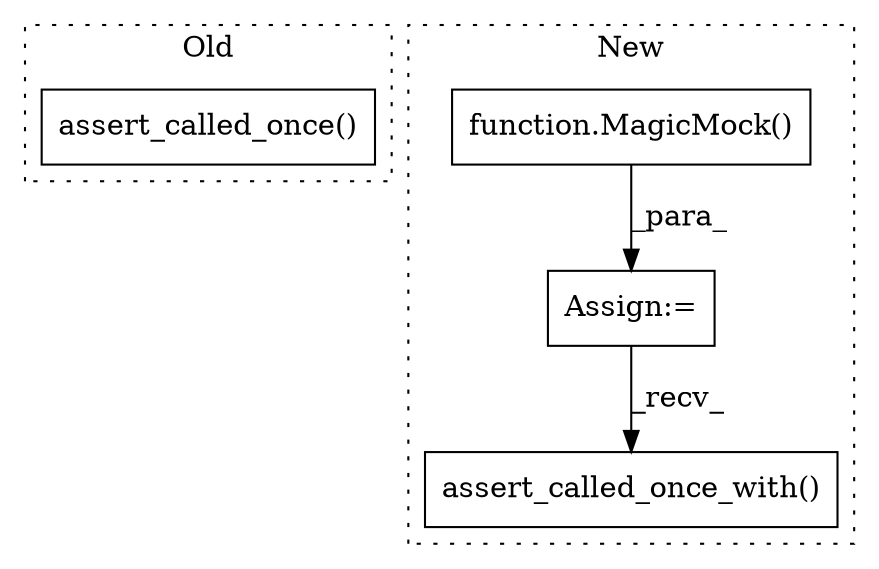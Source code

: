 digraph G {
subgraph cluster0 {
1 [label="assert_called_once()" a="75" s="3390" l="50" shape="box"];
label = "Old";
style="dotted";
}
subgraph cluster1 {
2 [label="assert_called_once_with()" a="75" s="3486,3580" l="78,6" shape="box"];
3 [label="function.MagicMock()" a="75" s="3102" l="29" shape="box"];
4 [label="Assign:=" a="68" s="3089" l="13" shape="box"];
label = "New";
style="dotted";
}
3 -> 4 [label="_para_"];
4 -> 2 [label="_recv_"];
}